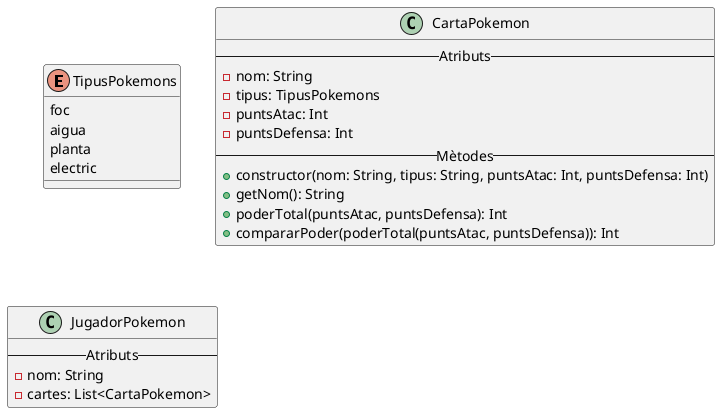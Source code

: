 @startuml
'https://plantuml.com/class-diagram

enum TipusPokemons {
    foc
    aigua
    planta
    electric
}

class CartaPokemon {
    -- Atributs --
    - nom: String
    - tipus: TipusPokemons
    - puntsAtac: Int
    - puntsDefensa: Int
    -- Mètodes --
    + constructor(nom: String, tipus: String, puntsAtac: Int, puntsDefensa: Int)
    + getNom(): String
    + poderTotal(puntsAtac, puntsDefensa): Int
    + compararPoder(poderTotal(puntsAtac, puntsDefensa)): Int
}

class JugadorPokemon {
    -- Atributs --
    - nom: String
    - cartes: List<CartaPokemon>
}

@enduml